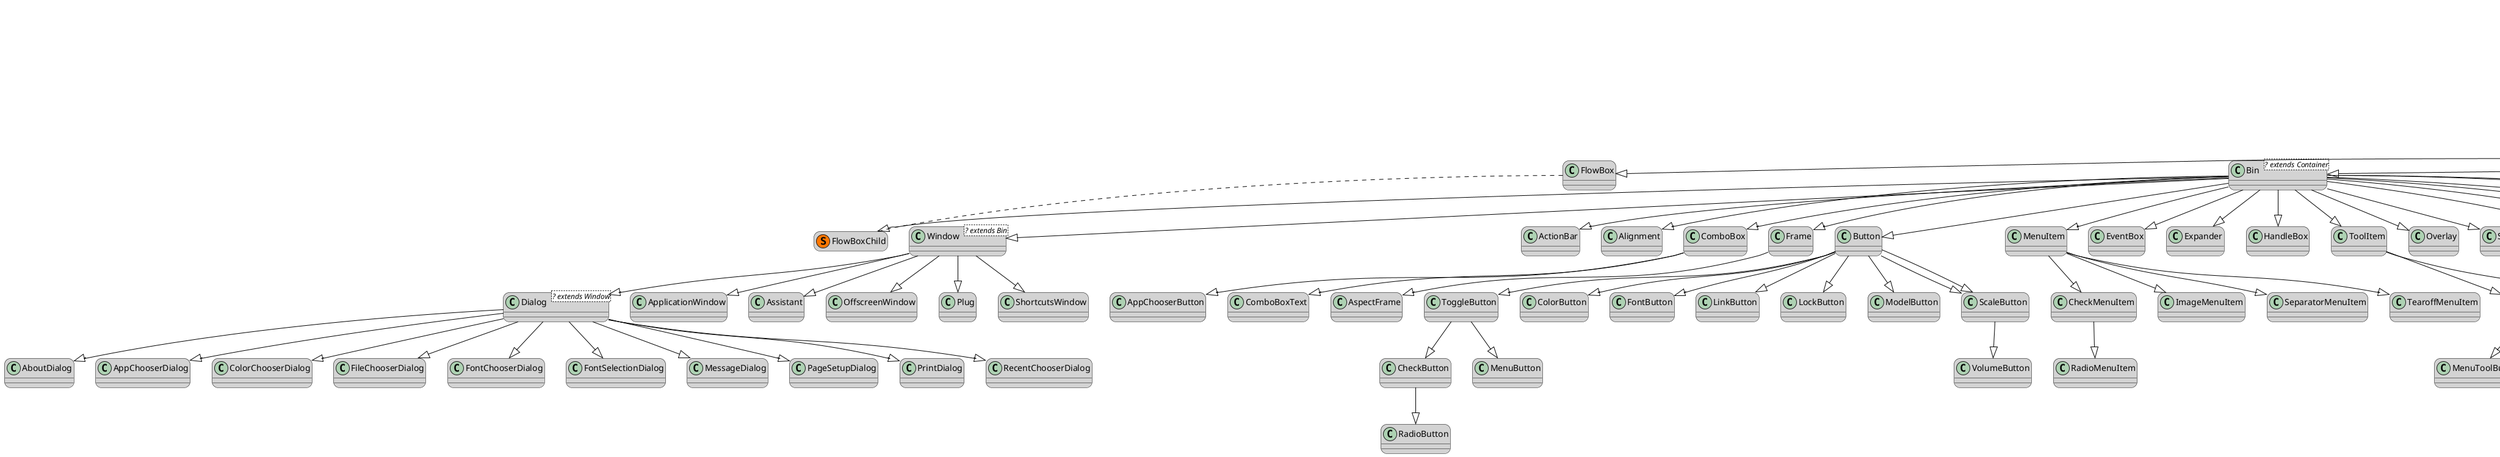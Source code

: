 @startuml
skinparam roundcorner 20
skinparam arrowcolor black
skinparam noteBackgroundColor PaleGoldenRod

skinparam class {
	backgroundColor LightGray
	borderColor Black
}

!definelong exception(name, type = "T")
class name <<(E,firebrick) exception>> #FCC {
	+ name(const type)
	..
	+ {abstract} const type what() const throw()
	--
	- const type
}
!enddefinelong

title Graphical User Interface Structure (GTK Wrapper)

class Application
class Widget
	class Container <? extends Widget>
	Widget --|> Container
		class Bin <? extends Container>
		Container --|> Bin
			class Window <? extends Bin>
			Bin --|> Window
				class Dialog <? extends Window>
				Window --|> Dialog
					class AboutDialog
					Dialog --|> AboutDialog
					class AppChooserDialog
					Dialog --|> AppChooserDialog
					class ColorChooserDialog
					Dialog --|> ColorChooserDialog
					class FileChooserDialog
					Dialog --|> FileChooserDialog
					class FontChooserDialog
					Dialog --|> FontChooserDialog
					class FontSelectionDialog
					Dialog --|> FontSelectionDialog
					class MessageDialog
					Dialog --|> MessageDialog

					class PageSetupDialog
					Dialog --|> PageSetupDialog

					class PrintDialog
					Dialog --|> PrintDialog

					class RecentChooserDialog
					Dialog --|> RecentChooserDialog
				class ApplicationWindow
				Window --|> ApplicationWindow
				class Assistant
				Window --|> Assistant
				class OffscreenWindow
				Window --|> OffscreenWindow
				class Plug
				Window --|> Plug
				class ShortcutsWindow
				Window --|> ShortcutsWindow
			class ActionBar
			Bin --|> ActionBar
			class Alignment
			Bin --|> Alignment
			class ComboBox
			Bin --|> ComboBox
				class AppChooserButton
				ComboBox --|> AppChooserButton
				class ComboBoxText
				ComboBox --|> ComboBoxText
			class Frame
			Bin --|> Frame
				class AspectFrame
				Frame --|> AspectFrame
			class Button
			Bin --|> Button
				class ToggleButton
				Button --|> ToggleButton
					class CheckButton
					ToggleButton --|> CheckButton
						class RadioButton
						CheckButton --|> RadioButton
					class MenuButton
					ToggleButton --|> MenuButton
				class ColorButton
				Button --|> ColorButton
				class FrontButton
				Button --|> FontButton
				class LinkButton
				Button --|> LinkButton
				class LockButton
				Button --|> LockButton
				class ModelButton
				Button --|> ModelButton
				class ScaleButton
				Button --|> ScaleButton
				class ScaleButton
				Button --|> ScaleButton
					class VolumeButton
					ScaleButton --|> VolumeButton
			class MenuItem
			Bin --|> MenuItem
				class CheckMenuItem
				MenuItem --|> CheckMenuItem
					class RadioMenuItem
					CheckMenuItem --|> RadioMenuItem
				class ImageMenuItem
				MenuItem --|> ImageMenuItem
				class SeparatorMenuItem
				MenuItem --|> SeparatorMenuItem
				class TearoffMenuItem
				MenuItem --|> TearoffMenuItem
			class EventBox
			Bin --|> EventBox
			class Expander
			Bin --|> Expander
			class FlowBoxChild << (S,#FF7700) >>
			hide FlowBoxChild members
			Bin --|> FlowBoxChild
			class HandleBox
			Bin --|> HandleBox
			class ListBoxRow << (S,#FF7700) >>
			hide ListBoxRow members
			Bin --|> ListBoxRow
			class ToolItem
			Bin --|> ToolItem
				class ToolButton
				ToolItem --|> ToolButton
					class MenuToolButton
					ToolButton --|> MenuToolButton
					class ToggleToolButton
					ToolButton --|> ToggleToolButton
						class RadioToolButton
						ToggleToolButton --|> RadioToolButton
					class SeparatorToolItem
					ToolItem --|> SeparatorToolItem
			class Overlay
			Bin --|> Overlay
			class ScrolledWindow
			Bin --|> ScrolledWindow
				class PlacesSidebar
				ScrolledWindow --|> PlacesSidebar
			class Popover
			Bin --|> Popover
				class PopoverMenu
				Popover --|> PopoverMenu
			class Revealer
			Bin --|> Revealer
			class SearchBar
			Bin --|> SearchBar
			class StackSidebar
			Bin --|> StackSidebar
			class Viewport
			Bin --|> Viewport
		class Box
		Container --|> Box
			class HBox
			Box --|> HBox
			class VBox
			Box --|> VBox
			class AppChooserWidget
			Box --|> AppChooserWidget
			class ButtonBox
			Box --|> ButtonBox
				class HButtonBox
				ButtonBox --|> HButtonBox
				class VButtonBox
				ButtonBox --|> VButtonBox
			class ColorChooserWidget
			Box --|> ColorChooserWidget
			class ColorSelection
			Box --|> ColorSelection
			class FileChooserButton
			Box --|> FileChooserButton
			class FileChooserWidget
			Box --|> FileChooserWidget
			class FontChooserWidget
			Box --|> FontChooserWidget
			class FontSelection
			Box --|> FontSelection
			class InfoBar
			Box --|> InfoBar
			class RecentChooserWidget
			Box --|> RecentChooserWidget
			class ShortcutsSection
			Box --|> ShortcutsSection
			class ShortcutsGroup
			Box --|> ShortcutsGroup
			class ShortcutsShortcut
			Box --|> ShortcutsShortcut
			class StackSwitcher
			Box --|> StackSwitcher
			class Statusbar
			Box --|> Statusbar
		class Fixed
		Container --|> Fixed
		class FlowBox
		Container --|> FlowBox
		FlowBox .. FlowBoxChild
		class Grid
		Container --|> Grid
		class HeaderBar
		Container --|> HeaderBar
		class Paned
		Container --|> Paned
			class HPaned
			Paned --|> HPaned
			class VPaned
			Paned --|> VPaned
		class IconView
		Container --|> IconView
		class Layout
		Container --|> Layout
		class ListBox
		Container --|> ListBox
		ListBox .. ListBoxRow
		class MenuShell
		Container --|> MenuShell
			class MenuBar
			MenuShell --|> MenuBar
			class Menu
			MenuShell --|> Menu
				class RecentChooserMenu
				Menu --|> RecentChooserMenu
		class Notebook
		Container --|> Notebook
		class Socket
		Container --|> Socket
		class Table
		Container --|> Table
		class TextView
		Container --|> TextView
		class ToolBar
		Container --|> ToolBar
		class ToolItemGroup
		Container --|> ToolItemGroup
		class ToolPalette
		Container --|> ToolPalette
		class TreeView
		Container --|> TreeView
	class Misc
	Widget --|> Misc
		class Label
		Misc --|> Label
			class AccelLabel
			Label --|> AccelLabel
		class Arrow
		Misc --|> Arrow
		class Image
		Misc --|> Image
	class Calendar
	Widget --|> Calendar
	class CellView
	Widget --|> CellView
	class DrawingArea
	Widget --|> DrawingArea
	class Entry
	Widget --|> Entry
		class SearchEntry
		Entry --|> SearchEntry
		class SpinButton
		Entry --|> SpinButton
	class GLArea
	Widget --|> GLArea
	class Range
	Widget --|> Range
		class Scale
		Range --|> Scale
			class HScale
			Scale --|> HScale
			class VScale
			Scale --|> VScale
		class Scrollbar
		Range --|> Scrollbar
			class HScrollbar
			Scrollbar --|> HScrollbar
			class VScrollbar
			Scrollbar --|> VScrollbar
	class Separator
	Widget --|> Separator
		class HSeparator
		Separator --|> HSeparator
		class VSeparator
		Separator --|> VSeparator
	class HSV
	Widget --|> HSV
	class Invisible
	Widget --|> Invisible
	class ProgressBar
	Widget --|> ProgressBar
	class Spinner
	Widget --|> Spinner
	class Switch
	Widget --|> Switch
	class LevelBar
	Widget --|> LevelBar

class Adjustment
class CellArea
	class CellAreaBox
	CellArea --|> CellAreaBox
class CellRenderer
	class CellRendererText
	CellRenderer --|> CellRendererText
		class CellRendererAccel
		CellRendererText --|> CellRendererAccel
		class CellRendererCombo
		CellRendererText --|> CellRendererCombo
		class CellRendererSpin
		CellRendererText --|> CellRendererSpin
	class CellRendererPixbuf
	CellRenderer --|> CellRendererPixbuf
	class CellRendererProgress
	CellRenderer --|> CellRendererProgress
	class CellRendererSpinner
	CellRenderer --|> CellRendererSpinner
	class CellRendererToggle
	CellRenderer --|> CellRendererToggle
class FileFilter
class TreeViewColumn
class RecentFilter



@enduml
